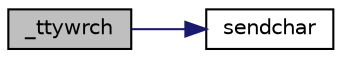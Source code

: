 digraph G
{
  edge [fontname="Helvetica",fontsize="10",labelfontname="Helvetica",labelfontsize="10"];
  node [fontname="Helvetica",fontsize="10",shape=record];
  rankdir=LR;
  Node1 [label="_ttywrch",height=0.2,width=0.4,color="black", fillcolor="grey75", style="filled" fontcolor="black"];
  Node1 -> Node2 [color="midnightblue",fontsize="10",style="solid",fontname="Helvetica"];
  Node2 [label="sendchar",height=0.2,width=0.4,color="black", fillcolor="white", style="filled",URL="$_retarget_8c.html#ae96b42af8a6476ad4053485da5c5bf5b"];
}
